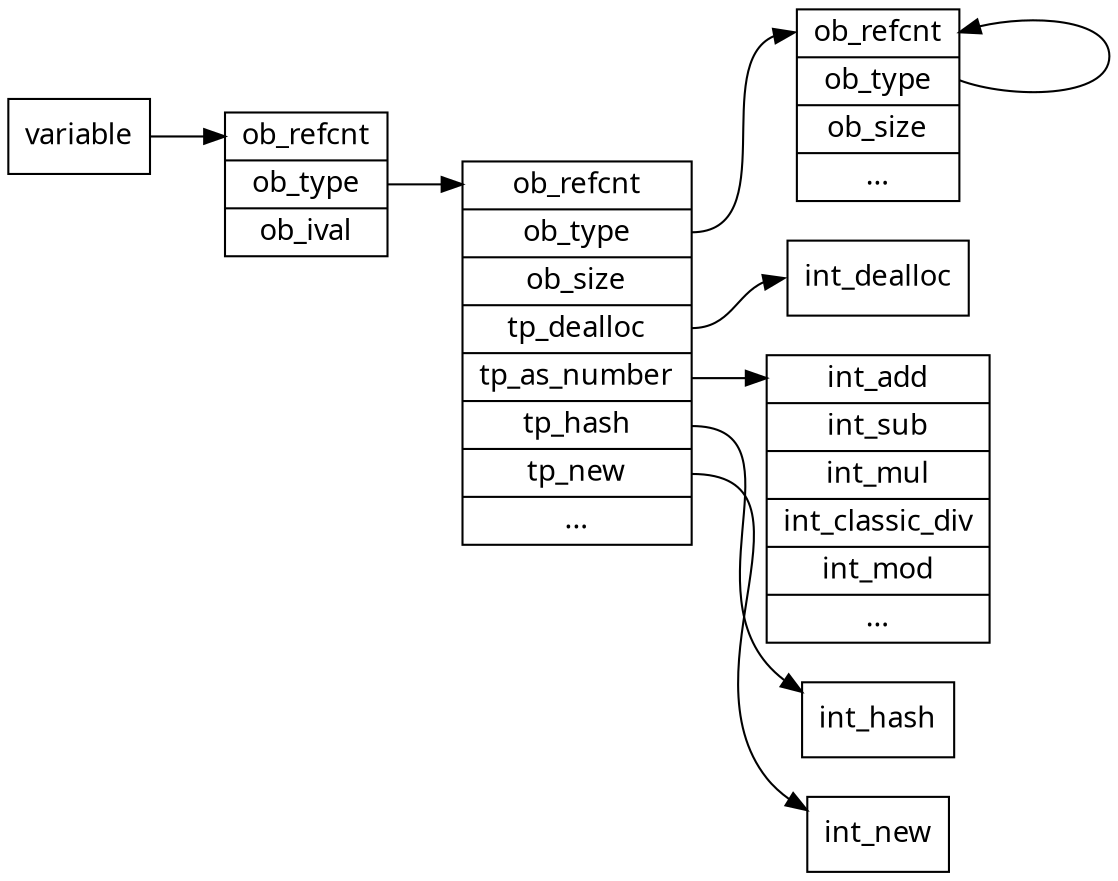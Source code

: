 digraph int_obj {
    rankdir = LR;
    node [shape=record, fontname="monaco"];
    edge [fontname="monaco"];

    int_obj [label="<f1> ob_refcnt | <f2> ob_type | <f3> ob_ival"];
    int_type [label="<f1> ob_refcnt | <f2> ob_type | <f3> ob_size | <f4> tp_dealloc | <f5> tp_as_number | <f6> tp_hash | <f7> tp_new | <f8> ..."];
    type_type [label="<f1> ob_refcnt | <f2> ob_type | <f3> ob_size | <f4> ..."];
    int_as_number [label="<f1> int_add | <f2> int_sub | <f3> int_mul | <f4> int_classic_div | <f5> int_mod | <f6> ..."];

    variable -> int_obj:f1;
    int_obj:f2 -> int_type:f1;
    int_type:f2 -> type_type:f1;
    int_type:f4 -> int_dealloc:w;
    int_type:f5 -> int_as_number:f1;
    int_type:f6 -> int_hash;
    int_type:f7 -> int_new;
    type_type:f2:e -> type_type:f1:e;
}

